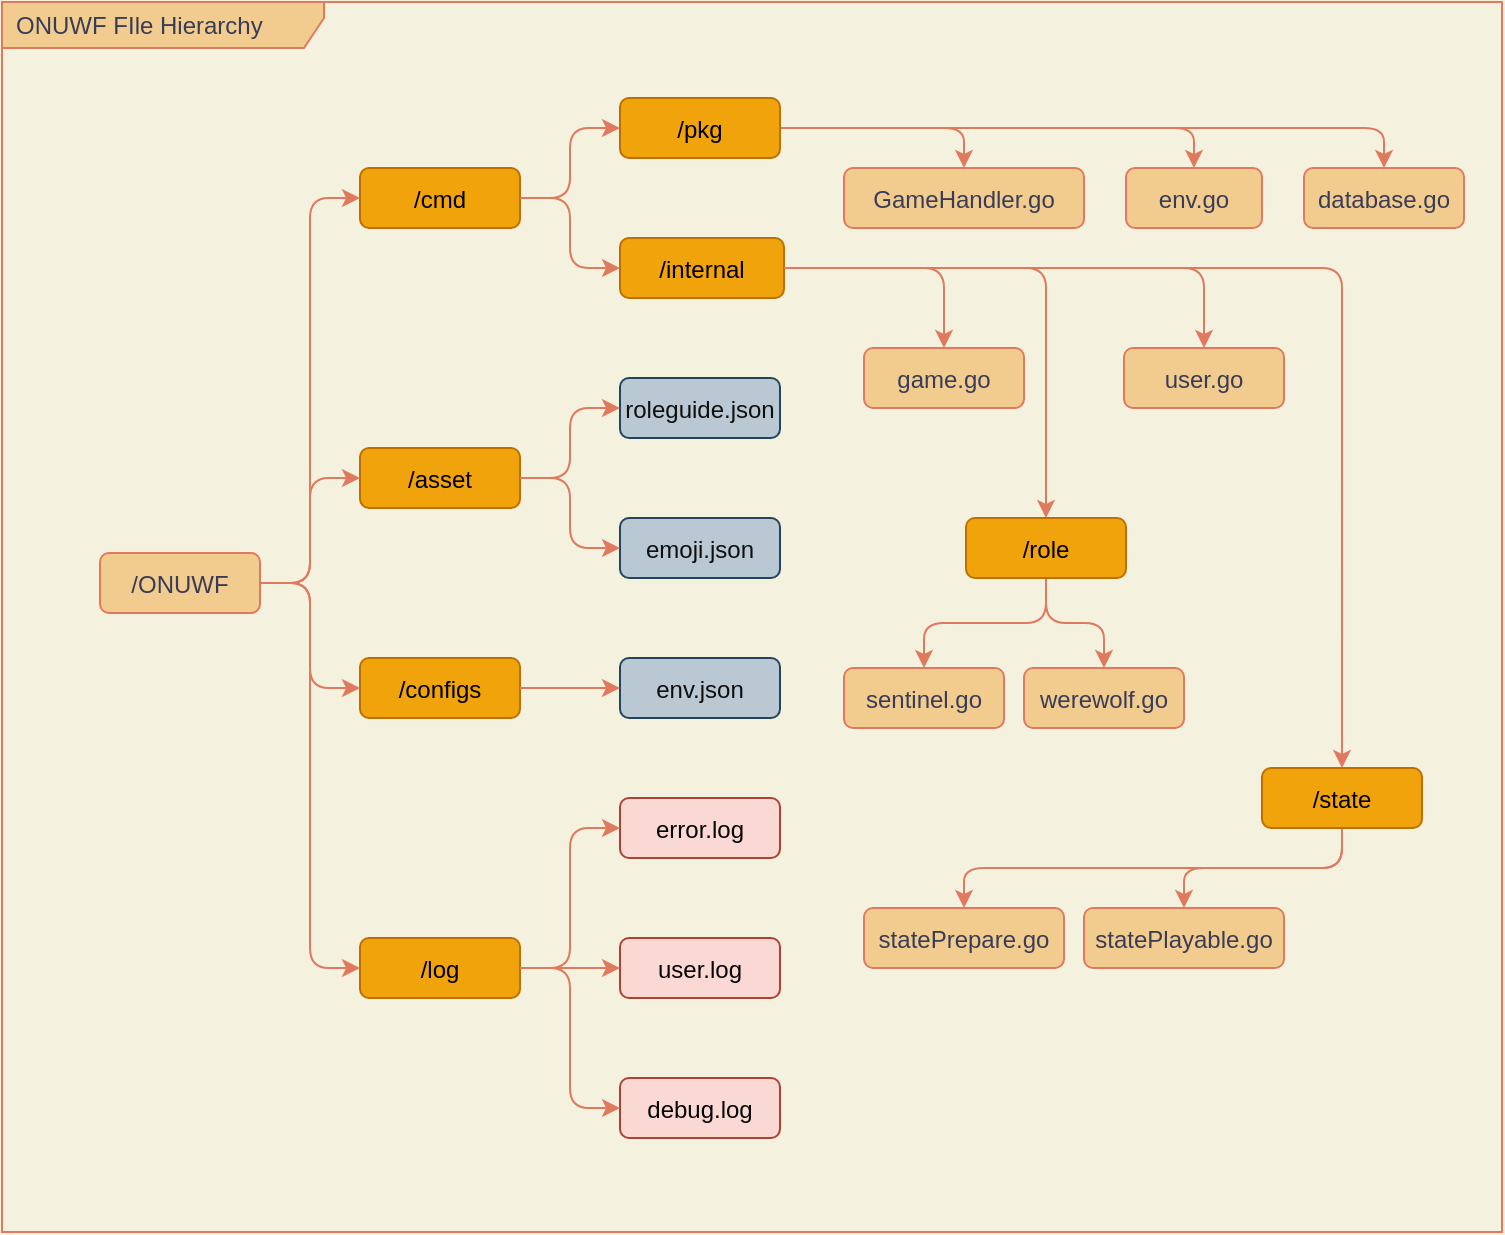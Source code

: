<mxfile version="14.7.4" type="embed"><diagram id="prtHgNgQTEPvFCAcTncT" name="Page-1"><mxGraphModel dx="1384" dy="1048" grid="1" gridSize="10" guides="1" tooltips="1" connect="1" arrows="1" fold="1" page="1" pageScale="1" pageWidth="827" pageHeight="1169" background="#F4F1DE" math="0" shadow="0"><root><mxCell id="0"/><mxCell id="1" parent="0"/><mxCell id="bLJBoJbODMrrDLqM0BOZ-1" value="ONUWF FIle Hierarchy" style="shape=umlFrame;whiteSpace=wrap;html=1;width=161;height=23;boundedLbl=1;verticalAlign=middle;align=left;spacingLeft=5;fillColor=#F2CC8F;strokeColor=#E07A5F;fontColor=#393C56;rounded=1;" parent="1" vertex="1"><mxGeometry x="39" y="277" width="750" height="615" as="geometry"/></mxCell><mxCell id="_3-g8rv-J8m66hV7IwJR-12" value="/ONUWF" style="ellipse=1;fillColor=#F2CC8F;strokeColor=#E07A5F;fontColor=#393C56;rounded=1;" parent="1" vertex="1"><mxGeometry x="88" y="552.5" width="80" height="30" as="geometry"/></mxCell><mxCell id="_3-g8rv-J8m66hV7IwJR-13" value="/cmd" style="ellipse=1;fillColor=#f0a30a;strokeColor=#BD7000;fontColor=#000000;rounded=1;" parent="1" vertex="1"><mxGeometry x="218" y="360" width="80" height="30" as="geometry"/></mxCell><mxCell id="_3-g8rv-J8m66hV7IwJR-14" value="" style="edgeStyle=elbowEdgeStyle;elbow=horizontal;strokeColor=#E07A5F;fontColor=#393C56;labelBackgroundColor=#F4F1DE;" parent="1" source="_3-g8rv-J8m66hV7IwJR-12" target="_3-g8rv-J8m66hV7IwJR-13" edge="1"><mxGeometry relative="1" as="geometry"/></mxCell><mxCell id="10" style="edgeStyle=orthogonalEdgeStyle;curved=0;rounded=1;sketch=0;orthogonalLoop=1;jettySize=auto;html=1;entryX=0.5;entryY=0;entryDx=0;entryDy=0;fontColor=#393C56;strokeColor=#E07A5F;fillColor=#F2CC8F;" edge="1" parent="1" source="_3-g8rv-J8m66hV7IwJR-15" target="_3-g8rv-J8m66hV7IwJR-54"><mxGeometry relative="1" as="geometry"/></mxCell><mxCell id="11" style="edgeStyle=orthogonalEdgeStyle;curved=0;rounded=1;sketch=0;orthogonalLoop=1;jettySize=auto;html=1;entryX=0.5;entryY=0;entryDx=0;entryDy=0;fontColor=#393C56;strokeColor=#E07A5F;fillColor=#F2CC8F;" edge="1" parent="1" source="_3-g8rv-J8m66hV7IwJR-15" target="ZvMCc2PUn3muLCTDwpKW-2"><mxGeometry relative="1" as="geometry"/></mxCell><mxCell id="12" style="edgeStyle=orthogonalEdgeStyle;curved=0;rounded=1;sketch=0;orthogonalLoop=1;jettySize=auto;html=1;entryX=0.5;entryY=0;entryDx=0;entryDy=0;fontColor=#393C56;strokeColor=#E07A5F;fillColor=#F2CC8F;" edge="1" parent="1" source="_3-g8rv-J8m66hV7IwJR-15" target="ZvMCc2PUn3muLCTDwpKW-5"><mxGeometry relative="1" as="geometry"/></mxCell><mxCell id="_3-g8rv-J8m66hV7IwJR-15" value="/pkg" style="ellipse=1;fillColor=#f0a30a;strokeColor=#BD7000;fontColor=#000000;rounded=1;" parent="1" vertex="1"><mxGeometry x="348" y="325" width="80" height="30" as="geometry"/></mxCell><mxCell id="_3-g8rv-J8m66hV7IwJR-16" value="" style="edgeStyle=elbowEdgeStyle;elbow=horizontal;strokeColor=#E07A5F;fontColor=#393C56;labelBackgroundColor=#F4F1DE;" parent="1" source="_3-g8rv-J8m66hV7IwJR-13" target="_3-g8rv-J8m66hV7IwJR-15" edge="1"><mxGeometry relative="1" as="geometry"/></mxCell><mxCell id="7" style="edgeStyle=orthogonalEdgeStyle;rounded=1;orthogonalLoop=1;jettySize=auto;html=1;entryX=0.5;entryY=0;entryDx=0;entryDy=0;labelBackgroundColor=#F4F1DE;strokeColor=#E07A5F;fontColor=#393C56;" edge="1" parent="1" source="_3-g8rv-J8m66hV7IwJR-17" target="_3-g8rv-J8m66hV7IwJR-58"><mxGeometry relative="1" as="geometry"/></mxCell><mxCell id="8" style="edgeStyle=orthogonalEdgeStyle;rounded=1;orthogonalLoop=1;jettySize=auto;html=1;entryX=0.5;entryY=0;entryDx=0;entryDy=0;labelBackgroundColor=#F4F1DE;strokeColor=#E07A5F;fontColor=#393C56;" edge="1" parent="1" source="_3-g8rv-J8m66hV7IwJR-17" target="_3-g8rv-J8m66hV7IwJR-64"><mxGeometry relative="1" as="geometry"/></mxCell><mxCell id="9" style="edgeStyle=orthogonalEdgeStyle;rounded=1;orthogonalLoop=1;jettySize=auto;html=1;entryX=0.5;entryY=0;entryDx=0;entryDy=0;labelBackgroundColor=#F4F1DE;strokeColor=#E07A5F;fontColor=#393C56;" edge="1" parent="1" source="_3-g8rv-J8m66hV7IwJR-17" target="_3-g8rv-J8m66hV7IwJR-66"><mxGeometry relative="1" as="geometry"/></mxCell><mxCell id="_3-g8rv-J8m66hV7IwJR-17" value="/internal" style="ellipse=1;fillColor=#f0a30a;strokeColor=#BD7000;fontColor=#000000;rounded=1;" parent="1" vertex="1"><mxGeometry x="348" y="395" width="82" height="30" as="geometry"/></mxCell><mxCell id="_3-g8rv-J8m66hV7IwJR-18" value="" style="edgeStyle=elbowEdgeStyle;elbow=horizontal;strokeColor=#E07A5F;fontColor=#393C56;labelBackgroundColor=#F4F1DE;" parent="1" source="_3-g8rv-J8m66hV7IwJR-13" target="_3-g8rv-J8m66hV7IwJR-17" edge="1"><mxGeometry relative="1" as="geometry"/></mxCell><mxCell id="_3-g8rv-J8m66hV7IwJR-19" value="/asset" style="ellipse=1;fillColor=#f0a30a;strokeColor=#BD7000;fontColor=#000000;rounded=1;" parent="1" vertex="1"><mxGeometry x="218" y="500" width="80" height="30" as="geometry"/></mxCell><mxCell id="_3-g8rv-J8m66hV7IwJR-20" value="" style="edgeStyle=elbowEdgeStyle;elbow=horizontal;strokeColor=#E07A5F;fontColor=#393C56;labelBackgroundColor=#F4F1DE;" parent="1" source="_3-g8rv-J8m66hV7IwJR-12" target="_3-g8rv-J8m66hV7IwJR-19" edge="1"><mxGeometry relative="1" as="geometry"/></mxCell><mxCell id="_3-g8rv-J8m66hV7IwJR-21" value="roleguide.json" style="fillColor=#bac8d3;strokeColor=#23445d;rounded=1;fontColor=#0F0F0F;" parent="1" vertex="1"><mxGeometry x="348" y="465" width="80" height="30" as="geometry"/></mxCell><mxCell id="_3-g8rv-J8m66hV7IwJR-22" value="" style="edgeStyle=elbowEdgeStyle;elbow=horizontal;strokeColor=#E07A5F;fontColor=#393C56;labelBackgroundColor=#F4F1DE;" parent="1" source="_3-g8rv-J8m66hV7IwJR-19" target="_3-g8rv-J8m66hV7IwJR-21" edge="1"><mxGeometry relative="1" as="geometry"/></mxCell><mxCell id="_3-g8rv-J8m66hV7IwJR-23" value="/configs" style="ellipse=1;fillColor=#f0a30a;strokeColor=#BD7000;fontColor=#000000;rounded=1;" parent="1" vertex="1"><mxGeometry x="218" y="605" width="80" height="30" as="geometry"/></mxCell><mxCell id="_3-g8rv-J8m66hV7IwJR-24" value="" style="edgeStyle=elbowEdgeStyle;elbow=horizontal;strokeColor=#E07A5F;fontColor=#393C56;labelBackgroundColor=#F4F1DE;" parent="1" source="_3-g8rv-J8m66hV7IwJR-12" target="_3-g8rv-J8m66hV7IwJR-23" edge="1"><mxGeometry relative="1" as="geometry"/></mxCell><mxCell id="_3-g8rv-J8m66hV7IwJR-25" value="env.json" style="fillColor=#bac8d3;strokeColor=#23445d;rounded=1;fontColor=#0F0F0F;" parent="1" vertex="1"><mxGeometry x="348" y="605" width="80" height="30" as="geometry"/></mxCell><mxCell id="_3-g8rv-J8m66hV7IwJR-26" value="" style="edgeStyle=elbowEdgeStyle;elbow=horizontal;strokeColor=#E07A5F;fontColor=#393C56;labelBackgroundColor=#F4F1DE;" parent="1" source="_3-g8rv-J8m66hV7IwJR-23" target="_3-g8rv-J8m66hV7IwJR-25" edge="1"><mxGeometry relative="1" as="geometry"/></mxCell><mxCell id="_3-g8rv-J8m66hV7IwJR-27" value="emoji.json" style="fillColor=#bac8d3;strokeColor=#23445d;rounded=1;fontColor=#0F0F0F;" parent="1" vertex="1"><mxGeometry x="348" y="535" width="80" height="30" as="geometry"/></mxCell><mxCell id="_3-g8rv-J8m66hV7IwJR-28" value="" style="edgeStyle=elbowEdgeStyle;elbow=horizontal;strokeColor=#E07A5F;fontColor=#393C56;labelBackgroundColor=#F4F1DE;" parent="1" source="_3-g8rv-J8m66hV7IwJR-19" target="_3-g8rv-J8m66hV7IwJR-27" edge="1"><mxGeometry relative="1" as="geometry"/></mxCell><mxCell id="_3-g8rv-J8m66hV7IwJR-29" value="/log" style="ellipse=1;fillColor=#f0a30a;strokeColor=#BD7000;fontColor=#000000;rounded=1;" parent="1" vertex="1"><mxGeometry x="218" y="745" width="80" height="30" as="geometry"/></mxCell><mxCell id="_3-g8rv-J8m66hV7IwJR-30" value="" style="edgeStyle=elbowEdgeStyle;elbow=horizontal;strokeColor=#E07A5F;fontColor=#393C56;labelBackgroundColor=#F4F1DE;" parent="1" source="_3-g8rv-J8m66hV7IwJR-12" target="_3-g8rv-J8m66hV7IwJR-29" edge="1"><mxGeometry relative="1" as="geometry"/></mxCell><mxCell id="_3-g8rv-J8m66hV7IwJR-31" value="error.log" style="fillColor=#fad9d5;strokeColor=#ae4132;rounded=1;fontColor=#050505;" parent="1" vertex="1"><mxGeometry x="348" y="675" width="80" height="30" as="geometry"/></mxCell><mxCell id="_3-g8rv-J8m66hV7IwJR-32" value="" style="edgeStyle=elbowEdgeStyle;elbow=horizontal;strokeColor=#E07A5F;fontColor=#393C56;labelBackgroundColor=#F4F1DE;" parent="1" source="_3-g8rv-J8m66hV7IwJR-29" target="_3-g8rv-J8m66hV7IwJR-31" edge="1"><mxGeometry relative="1" as="geometry"/></mxCell><mxCell id="_3-g8rv-J8m66hV7IwJR-33" value="user.log" style="fillColor=#fad9d5;strokeColor=#ae4132;rounded=1;fontColor=#050505;" parent="1" vertex="1"><mxGeometry x="348" y="745" width="80" height="30" as="geometry"/></mxCell><mxCell id="_3-g8rv-J8m66hV7IwJR-34" value="" style="edgeStyle=elbowEdgeStyle;elbow=horizontal;strokeColor=#E07A5F;fontColor=#393C56;labelBackgroundColor=#F4F1DE;" parent="1" source="_3-g8rv-J8m66hV7IwJR-29" target="_3-g8rv-J8m66hV7IwJR-33" edge="1"><mxGeometry relative="1" as="geometry"/></mxCell><mxCell id="_3-g8rv-J8m66hV7IwJR-35" value="debug.log" style="fillColor=#fad9d5;strokeColor=#ae4132;rounded=1;fontColor=#050505;" parent="1" vertex="1"><mxGeometry x="348" y="815" width="80" height="30" as="geometry"/></mxCell><mxCell id="_3-g8rv-J8m66hV7IwJR-36" value="" style="edgeStyle=elbowEdgeStyle;elbow=horizontal;strokeColor=#E07A5F;fontColor=#393C56;labelBackgroundColor=#F4F1DE;" parent="1" source="_3-g8rv-J8m66hV7IwJR-29" target="_3-g8rv-J8m66hV7IwJR-35" edge="1"><mxGeometry relative="1" as="geometry"/></mxCell><mxCell id="_3-g8rv-J8m66hV7IwJR-54" value="GameHandler.go" style="fillColor=#F2CC8F;strokeColor=#E07A5F;rounded=1;fontColor=#393C56;" parent="1" vertex="1"><mxGeometry x="460.003" y="360" width="120" height="30" as="geometry"/></mxCell><mxCell id="_3-g8rv-J8m66hV7IwJR-56" value="game.go" style="fillColor=#F2CC8F;strokeColor=#E07A5F;rounded=1;fontColor=#393C56;" parent="1" vertex="1"><mxGeometry x="470.003" y="450" width="80" height="30" as="geometry"/></mxCell><mxCell id="_3-g8rv-J8m66hV7IwJR-58" value="user.go" style="fillColor=#F2CC8F;strokeColor=#E07A5F;rounded=1;fontColor=#393C56;" parent="1" vertex="1"><mxGeometry x="600.003" y="450" width="80" height="30" as="geometry"/></mxCell><mxCell id="18" style="edgeStyle=orthogonalEdgeStyle;curved=0;rounded=1;sketch=0;orthogonalLoop=1;jettySize=auto;html=1;entryX=0.5;entryY=0;entryDx=0;entryDy=0;fontColor=#050505;strokeColor=#E07A5F;fillColor=#F2CC8F;" edge="1" parent="1" source="_3-g8rv-J8m66hV7IwJR-64" target="17"><mxGeometry relative="1" as="geometry"/></mxCell><mxCell id="20" style="edgeStyle=orthogonalEdgeStyle;curved=0;rounded=1;sketch=0;orthogonalLoop=1;jettySize=auto;html=1;entryX=0.5;entryY=0;entryDx=0;entryDy=0;fontColor=#050505;strokeColor=#E07A5F;fillColor=#F2CC8F;" edge="1" parent="1" source="_3-g8rv-J8m66hV7IwJR-64" target="19"><mxGeometry relative="1" as="geometry"/></mxCell><mxCell id="_3-g8rv-J8m66hV7IwJR-64" value="/role" style="fillColor=#f0a30a;strokeColor=#BD7000;rounded=1;fontColor=#000000;" parent="1" vertex="1"><mxGeometry x="520.993" y="535" width="80" height="30" as="geometry"/></mxCell><mxCell id="25" style="edgeStyle=orthogonalEdgeStyle;curved=0;rounded=1;sketch=0;orthogonalLoop=1;jettySize=auto;html=1;entryX=0.5;entryY=0;entryDx=0;entryDy=0;fontColor=#050505;strokeColor=#E07A5F;fillColor=#F2CC8F;" edge="1" parent="1" source="_3-g8rv-J8m66hV7IwJR-66" target="22"><mxGeometry relative="1" as="geometry"/></mxCell><mxCell id="26" style="edgeStyle=orthogonalEdgeStyle;curved=0;rounded=1;sketch=0;orthogonalLoop=1;jettySize=auto;html=1;entryX=0.5;entryY=0;entryDx=0;entryDy=0;fontColor=#050505;strokeColor=#E07A5F;fillColor=#F2CC8F;exitX=0.5;exitY=1;exitDx=0;exitDy=0;" edge="1" parent="1" source="_3-g8rv-J8m66hV7IwJR-66" target="21"><mxGeometry relative="1" as="geometry"/></mxCell><mxCell id="_3-g8rv-J8m66hV7IwJR-66" value="/state" style="fillColor=#f0a30a;strokeColor=#BD7000;rounded=1;fontColor=#000000;" parent="1" vertex="1"><mxGeometry x="668.993" y="660" width="80" height="30" as="geometry"/></mxCell><mxCell id="ZvMCc2PUn3muLCTDwpKW-2" value="env.go" style="fillColor=#F2CC8F;strokeColor=#E07A5F;rounded=1;fontColor=#393C56;" parent="1" vertex="1"><mxGeometry x="600.99" y="360" width="68" height="30" as="geometry"/></mxCell><mxCell id="ZvMCc2PUn3muLCTDwpKW-5" value="database.go" style="fillColor=#F2CC8F;strokeColor=#E07A5F;rounded=1;fontColor=#393C56;" parent="1" vertex="1"><mxGeometry x="690" y="360" width="80" height="30" as="geometry"/></mxCell><mxCell id="3" value="" style="edgeStyle=orthogonalEdgeStyle;rounded=1;orthogonalLoop=1;jettySize=auto;html=1;entryX=0.5;entryY=0;entryDx=0;entryDy=0;fillColor=#F2CC8F;strokeColor=#E07A5F;labelBackgroundColor=#F4F1DE;fontColor=#393C56;" edge="1" parent="1" source="_3-g8rv-J8m66hV7IwJR-17" target="_3-g8rv-J8m66hV7IwJR-56"><mxGeometry relative="1" as="geometry"/></mxCell><mxCell id="17" value="sentinel.go" style="fillColor=#F2CC8F;strokeColor=#E07A5F;rounded=1;fontColor=#393C56;" vertex="1" parent="1"><mxGeometry x="460.003" y="610" width="80" height="30" as="geometry"/></mxCell><mxCell id="19" value="werewolf.go" style="fillColor=#F2CC8F;strokeColor=#E07A5F;rounded=1;fontColor=#393C56;" vertex="1" parent="1"><mxGeometry x="550.003" y="610" width="80" height="30" as="geometry"/></mxCell><mxCell id="21" value="statePrepare.go" style="fillColor=#F2CC8F;strokeColor=#E07A5F;rounded=1;fontColor=#393C56;" vertex="1" parent="1"><mxGeometry x="470" y="730" width="100" height="30" as="geometry"/></mxCell><mxCell id="22" value="statePlayable.go" style="fillColor=#F2CC8F;strokeColor=#E07A5F;rounded=1;fontColor=#393C56;" vertex="1" parent="1"><mxGeometry x="580" y="730" width="100" height="30" as="geometry"/></mxCell></root></mxGraphModel></diagram></mxfile>